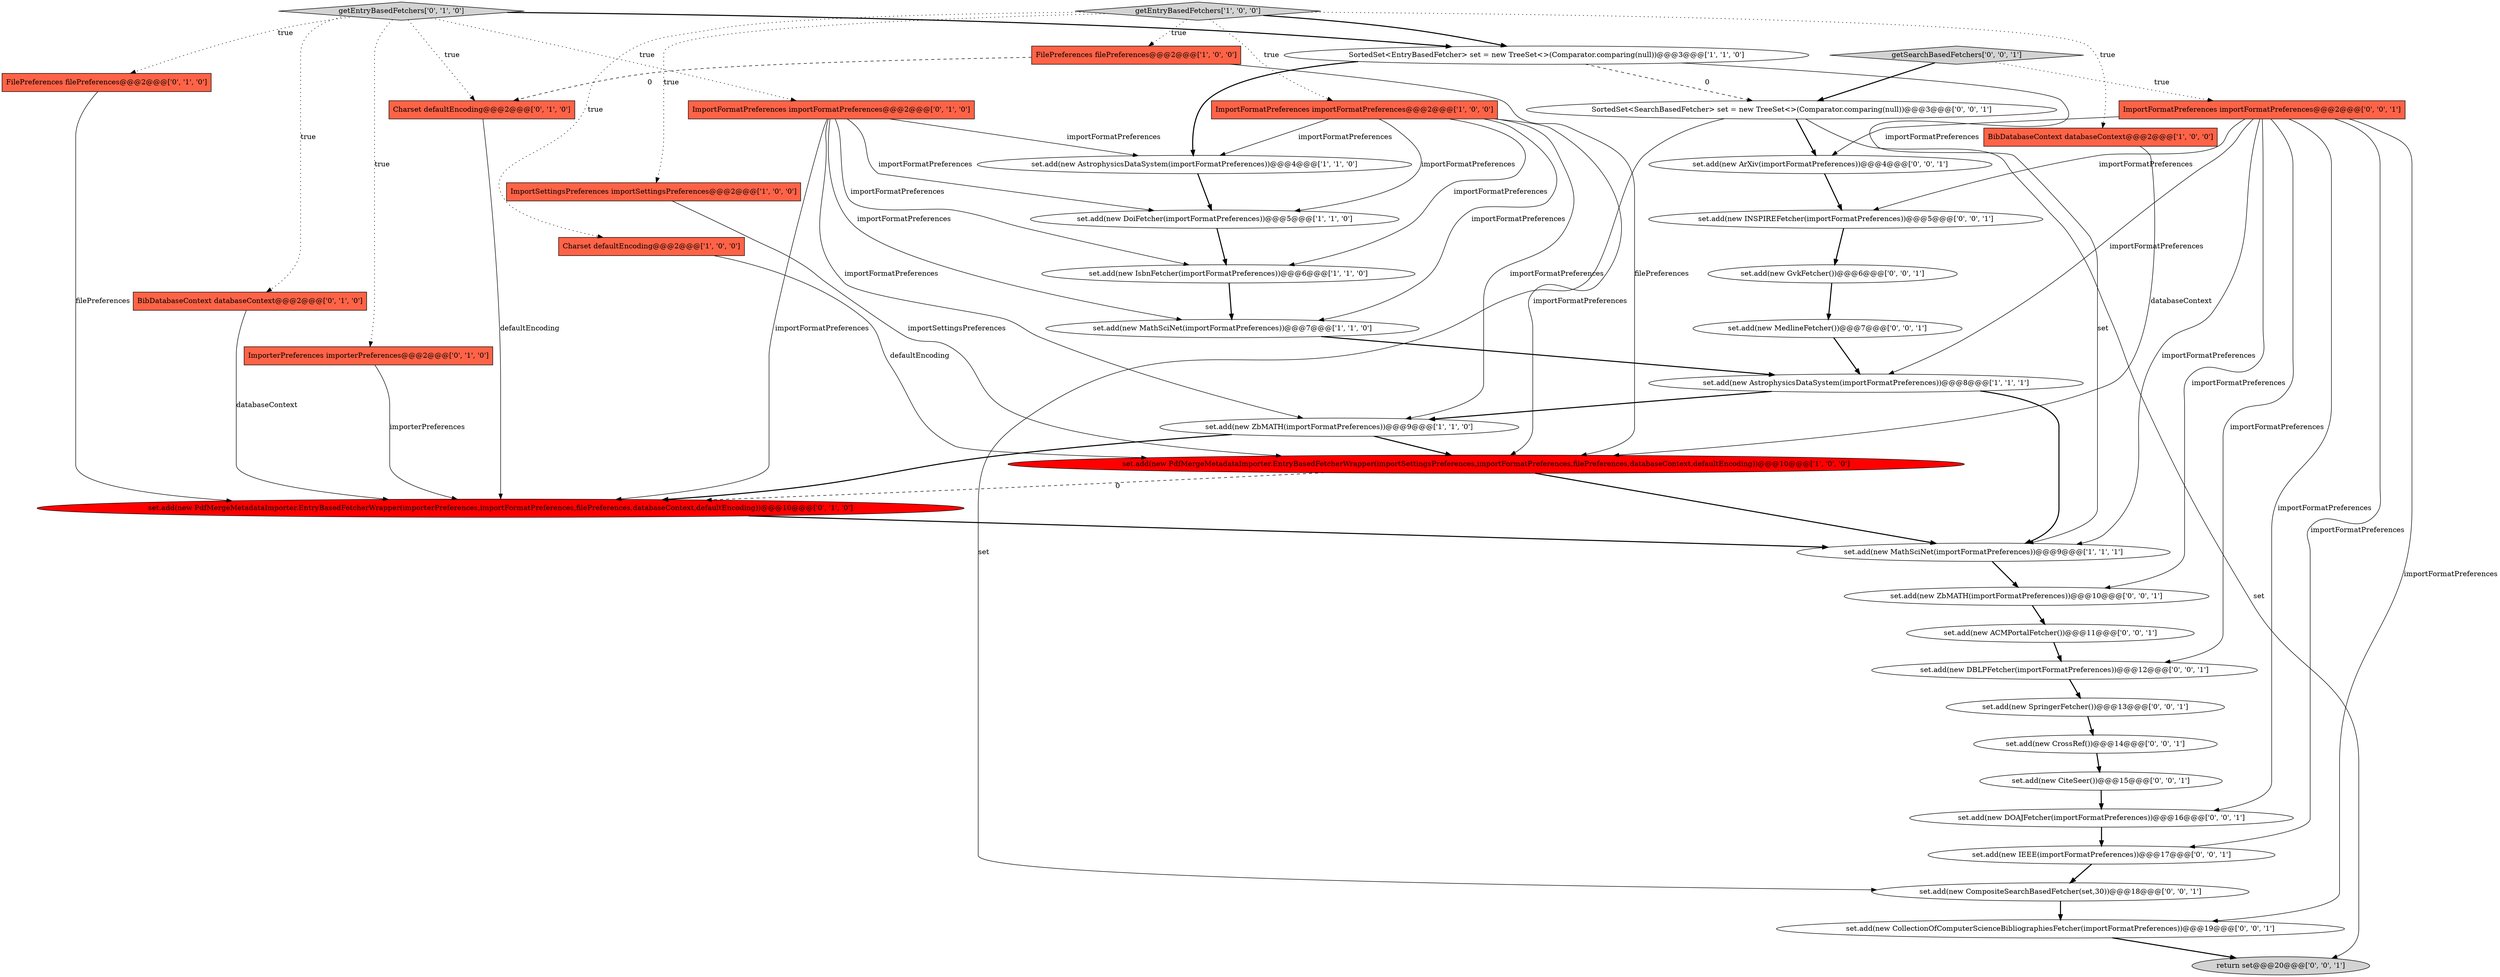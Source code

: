 digraph {
7 [style = filled, label = "SortedSet<EntryBasedFetcher> set = new TreeSet<>(Comparator.comparing(null))@@@3@@@['1', '1', '0']", fillcolor = white, shape = ellipse image = "AAA0AAABBB1BBB"];
38 [style = filled, label = "set.add(new MedlineFetcher())@@@7@@@['0', '0', '1']", fillcolor = white, shape = ellipse image = "AAA0AAABBB3BBB"];
18 [style = filled, label = "FilePreferences filePreferences@@@2@@@['0', '1', '0']", fillcolor = tomato, shape = box image = "AAA0AAABBB2BBB"];
10 [style = filled, label = "set.add(new MathSciNet(importFormatPreferences))@@@9@@@['1', '1', '1']", fillcolor = white, shape = ellipse image = "AAA0AAABBB1BBB"];
19 [style = filled, label = "ImportFormatPreferences importFormatPreferences@@@2@@@['0', '1', '0']", fillcolor = tomato, shape = box image = "AAA0AAABBB2BBB"];
4 [style = filled, label = "FilePreferences filePreferences@@@2@@@['1', '0', '0']", fillcolor = tomato, shape = box image = "AAA1AAABBB1BBB"];
26 [style = filled, label = "set.add(new ZbMATH(importFormatPreferences))@@@10@@@['0', '0', '1']", fillcolor = white, shape = ellipse image = "AAA0AAABBB3BBB"];
30 [style = filled, label = "set.add(new INSPIREFetcher(importFormatPreferences))@@@5@@@['0', '0', '1']", fillcolor = white, shape = ellipse image = "AAA0AAABBB3BBB"];
34 [style = filled, label = "set.add(new CiteSeer())@@@15@@@['0', '0', '1']", fillcolor = white, shape = ellipse image = "AAA0AAABBB3BBB"];
39 [style = filled, label = "set.add(new CompositeSearchBasedFetcher(set,30))@@@18@@@['0', '0', '1']", fillcolor = white, shape = ellipse image = "AAA0AAABBB3BBB"];
35 [style = filled, label = "set.add(new DBLPFetcher(importFormatPreferences))@@@12@@@['0', '0', '1']", fillcolor = white, shape = ellipse image = "AAA0AAABBB3BBB"];
27 [style = filled, label = "set.add(new ArXiv(importFormatPreferences))@@@4@@@['0', '0', '1']", fillcolor = white, shape = ellipse image = "AAA0AAABBB3BBB"];
24 [style = filled, label = "set.add(new IEEE(importFormatPreferences))@@@17@@@['0', '0', '1']", fillcolor = white, shape = ellipse image = "AAA0AAABBB3BBB"];
8 [style = filled, label = "set.add(new ZbMATH(importFormatPreferences))@@@9@@@['1', '1', '0']", fillcolor = white, shape = ellipse image = "AAA0AAABBB1BBB"];
23 [style = filled, label = "set.add(new SpringerFetcher())@@@13@@@['0', '0', '1']", fillcolor = white, shape = ellipse image = "AAA0AAABBB3BBB"];
33 [style = filled, label = "set.add(new GvkFetcher())@@@6@@@['0', '0', '1']", fillcolor = white, shape = ellipse image = "AAA0AAABBB3BBB"];
22 [style = filled, label = "SortedSet<SearchBasedFetcher> set = new TreeSet<>(Comparator.comparing(null))@@@3@@@['0', '0', '1']", fillcolor = white, shape = ellipse image = "AAA0AAABBB3BBB"];
0 [style = filled, label = "BibDatabaseContext databaseContext@@@2@@@['1', '0', '0']", fillcolor = tomato, shape = box image = "AAA0AAABBB1BBB"];
12 [style = filled, label = "set.add(new MathSciNet(importFormatPreferences))@@@7@@@['1', '1', '0']", fillcolor = white, shape = ellipse image = "AAA0AAABBB1BBB"];
17 [style = filled, label = "getEntryBasedFetchers['0', '1', '0']", fillcolor = lightgray, shape = diamond image = "AAA0AAABBB2BBB"];
3 [style = filled, label = "ImportSettingsPreferences importSettingsPreferences@@@2@@@['1', '0', '0']", fillcolor = tomato, shape = box image = "AAA0AAABBB1BBB"];
5 [style = filled, label = "set.add(new IsbnFetcher(importFormatPreferences))@@@6@@@['1', '1', '0']", fillcolor = white, shape = ellipse image = "AAA0AAABBB1BBB"];
31 [style = filled, label = "set.add(new DOAJFetcher(importFormatPreferences))@@@16@@@['0', '0', '1']", fillcolor = white, shape = ellipse image = "AAA0AAABBB3BBB"];
2 [style = filled, label = "Charset defaultEncoding@@@2@@@['1', '0', '0']", fillcolor = tomato, shape = box image = "AAA0AAABBB1BBB"];
1 [style = filled, label = "ImportFormatPreferences importFormatPreferences@@@2@@@['1', '0', '0']", fillcolor = tomato, shape = box image = "AAA0AAABBB1BBB"];
6 [style = filled, label = "set.add(new AstrophysicsDataSystem(importFormatPreferences))@@@4@@@['1', '1', '0']", fillcolor = white, shape = ellipse image = "AAA0AAABBB1BBB"];
32 [style = filled, label = "set.add(new CrossRef())@@@14@@@['0', '0', '1']", fillcolor = white, shape = ellipse image = "AAA0AAABBB3BBB"];
28 [style = filled, label = "ImportFormatPreferences importFormatPreferences@@@2@@@['0', '0', '1']", fillcolor = tomato, shape = box image = "AAA0AAABBB3BBB"];
9 [style = filled, label = "set.add(new PdfMergeMetadataImporter.EntryBasedFetcherWrapper(importSettingsPreferences,importFormatPreferences,filePreferences,databaseContext,defaultEncoding))@@@10@@@['1', '0', '0']", fillcolor = red, shape = ellipse image = "AAA1AAABBB1BBB"];
16 [style = filled, label = "set.add(new PdfMergeMetadataImporter.EntryBasedFetcherWrapper(importerPreferences,importFormatPreferences,filePreferences,databaseContext,defaultEncoding))@@@10@@@['0', '1', '0']", fillcolor = red, shape = ellipse image = "AAA1AAABBB2BBB"];
36 [style = filled, label = "set.add(new CollectionOfComputerScienceBibliographiesFetcher(importFormatPreferences))@@@19@@@['0', '0', '1']", fillcolor = white, shape = ellipse image = "AAA0AAABBB3BBB"];
14 [style = filled, label = "set.add(new AstrophysicsDataSystem(importFormatPreferences))@@@8@@@['1', '1', '1']", fillcolor = white, shape = ellipse image = "AAA0AAABBB1BBB"];
15 [style = filled, label = "BibDatabaseContext databaseContext@@@2@@@['0', '1', '0']", fillcolor = tomato, shape = box image = "AAA0AAABBB2BBB"];
37 [style = filled, label = "set.add(new ACMPortalFetcher())@@@11@@@['0', '0', '1']", fillcolor = white, shape = ellipse image = "AAA0AAABBB3BBB"];
29 [style = filled, label = "return set@@@20@@@['0', '0', '1']", fillcolor = lightgray, shape = ellipse image = "AAA0AAABBB3BBB"];
21 [style = filled, label = "Charset defaultEncoding@@@2@@@['0', '1', '0']", fillcolor = tomato, shape = box image = "AAA1AAABBB2BBB"];
11 [style = filled, label = "set.add(new DoiFetcher(importFormatPreferences))@@@5@@@['1', '1', '0']", fillcolor = white, shape = ellipse image = "AAA0AAABBB1BBB"];
20 [style = filled, label = "ImporterPreferences importerPreferences@@@2@@@['0', '1', '0']", fillcolor = tomato, shape = box image = "AAA0AAABBB2BBB"];
25 [style = filled, label = "getSearchBasedFetchers['0', '0', '1']", fillcolor = lightgray, shape = diamond image = "AAA0AAABBB3BBB"];
13 [style = filled, label = "getEntryBasedFetchers['1', '0', '0']", fillcolor = lightgray, shape = diamond image = "AAA0AAABBB1BBB"];
17->20 [style = dotted, label="true"];
19->11 [style = solid, label="importFormatPreferences"];
20->16 [style = solid, label="importerPreferences"];
15->16 [style = solid, label="databaseContext"];
22->29 [style = solid, label="set"];
8->16 [style = bold, label=""];
9->16 [style = dashed, label="0"];
30->33 [style = bold, label=""];
21->16 [style = solid, label="defaultEncoding"];
25->22 [style = bold, label=""];
13->3 [style = dotted, label="true"];
19->5 [style = solid, label="importFormatPreferences"];
16->10 [style = bold, label=""];
17->18 [style = dotted, label="true"];
36->29 [style = bold, label=""];
31->24 [style = bold, label=""];
27->30 [style = bold, label=""];
24->39 [style = bold, label=""];
23->32 [style = bold, label=""];
2->9 [style = solid, label="defaultEncoding"];
14->10 [style = bold, label=""];
34->31 [style = bold, label=""];
10->26 [style = bold, label=""];
28->30 [style = solid, label="importFormatPreferences"];
25->28 [style = dotted, label="true"];
0->9 [style = solid, label="databaseContext"];
28->36 [style = solid, label="importFormatPreferences"];
9->10 [style = bold, label=""];
19->16 [style = solid, label="importFormatPreferences"];
32->34 [style = bold, label=""];
4->21 [style = dashed, label="0"];
38->14 [style = bold, label=""];
22->39 [style = solid, label="set"];
17->7 [style = bold, label=""];
13->2 [style = dotted, label="true"];
1->12 [style = solid, label="importFormatPreferences"];
28->31 [style = solid, label="importFormatPreferences"];
11->5 [style = bold, label=""];
35->23 [style = bold, label=""];
13->1 [style = dotted, label="true"];
28->27 [style = solid, label="importFormatPreferences"];
17->15 [style = dotted, label="true"];
22->27 [style = bold, label=""];
19->12 [style = solid, label="importFormatPreferences"];
5->12 [style = bold, label=""];
13->0 [style = dotted, label="true"];
13->7 [style = bold, label=""];
28->14 [style = solid, label="importFormatPreferences"];
19->6 [style = solid, label="importFormatPreferences"];
19->8 [style = solid, label="importFormatPreferences"];
6->11 [style = bold, label=""];
1->6 [style = solid, label="importFormatPreferences"];
4->9 [style = solid, label="filePreferences"];
1->9 [style = solid, label="importFormatPreferences"];
28->24 [style = solid, label="importFormatPreferences"];
1->8 [style = solid, label="importFormatPreferences"];
1->11 [style = solid, label="importFormatPreferences"];
7->6 [style = bold, label=""];
12->14 [style = bold, label=""];
8->9 [style = bold, label=""];
17->19 [style = dotted, label="true"];
3->9 [style = solid, label="importSettingsPreferences"];
33->38 [style = bold, label=""];
26->37 [style = bold, label=""];
1->5 [style = solid, label="importFormatPreferences"];
28->35 [style = solid, label="importFormatPreferences"];
14->8 [style = bold, label=""];
18->16 [style = solid, label="filePreferences"];
7->10 [style = solid, label="set"];
37->35 [style = bold, label=""];
17->21 [style = dotted, label="true"];
28->26 [style = solid, label="importFormatPreferences"];
39->36 [style = bold, label=""];
7->22 [style = dashed, label="0"];
13->4 [style = dotted, label="true"];
28->10 [style = solid, label="importFormatPreferences"];
}
